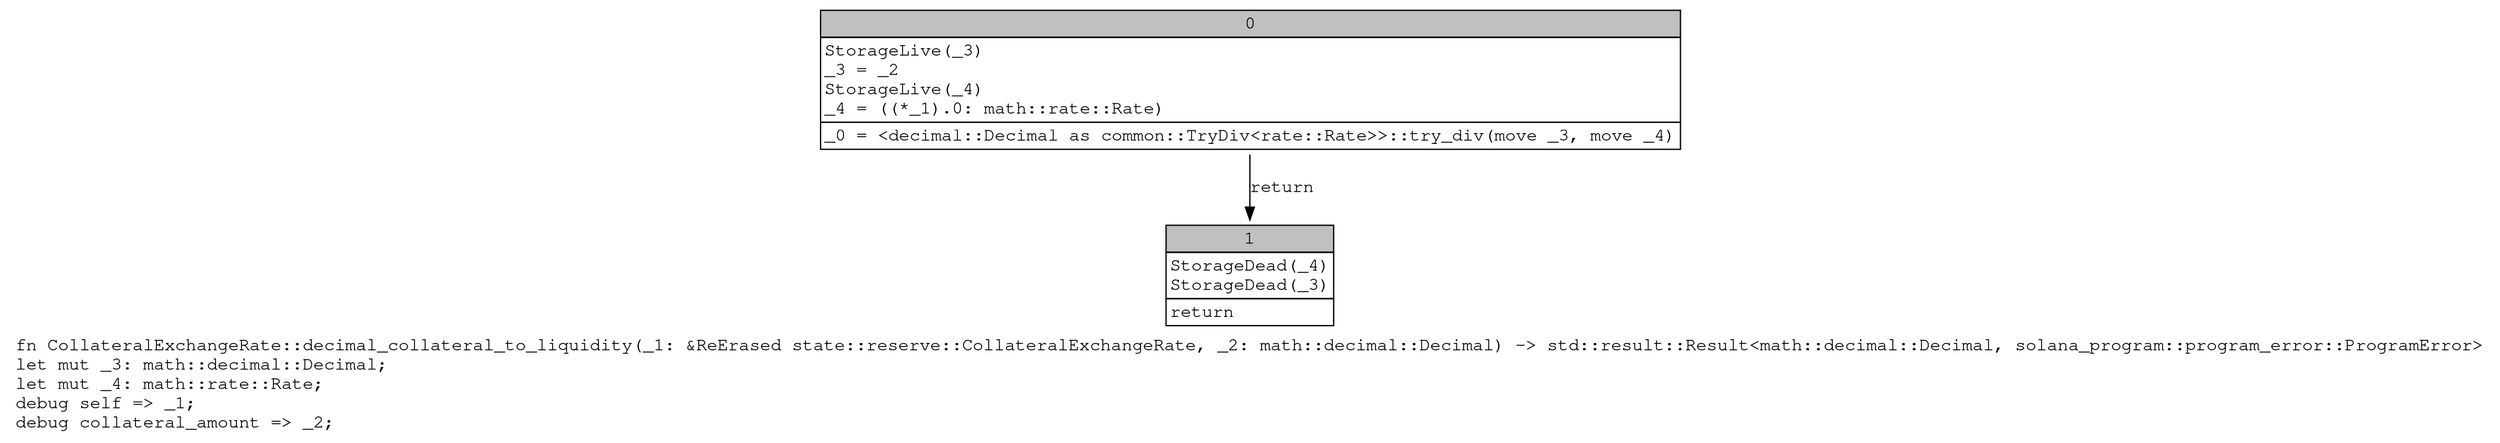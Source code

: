 digraph Mir_0_512 {
    graph [fontname="Courier, monospace"];
    node [fontname="Courier, monospace"];
    edge [fontname="Courier, monospace"];
    label=<fn CollateralExchangeRate::decimal_collateral_to_liquidity(_1: &amp;ReErased state::reserve::CollateralExchangeRate, _2: math::decimal::Decimal) -&gt; std::result::Result&lt;math::decimal::Decimal, solana_program::program_error::ProgramError&gt;<br align="left"/>let mut _3: math::decimal::Decimal;<br align="left"/>let mut _4: math::rate::Rate;<br align="left"/>debug self =&gt; _1;<br align="left"/>debug collateral_amount =&gt; _2;<br align="left"/>>;
    bb0__0_512 [shape="none", label=<<table border="0" cellborder="1" cellspacing="0"><tr><td bgcolor="gray" align="center" colspan="1">0</td></tr><tr><td align="left" balign="left">StorageLive(_3)<br/>_3 = _2<br/>StorageLive(_4)<br/>_4 = ((*_1).0: math::rate::Rate)<br/></td></tr><tr><td align="left">_0 = &lt;decimal::Decimal as common::TryDiv&lt;rate::Rate&gt;&gt;::try_div(move _3, move _4)</td></tr></table>>];
    bb1__0_512 [shape="none", label=<<table border="0" cellborder="1" cellspacing="0"><tr><td bgcolor="gray" align="center" colspan="1">1</td></tr><tr><td align="left" balign="left">StorageDead(_4)<br/>StorageDead(_3)<br/></td></tr><tr><td align="left">return</td></tr></table>>];
    bb0__0_512 -> bb1__0_512 [label="return"];
}
